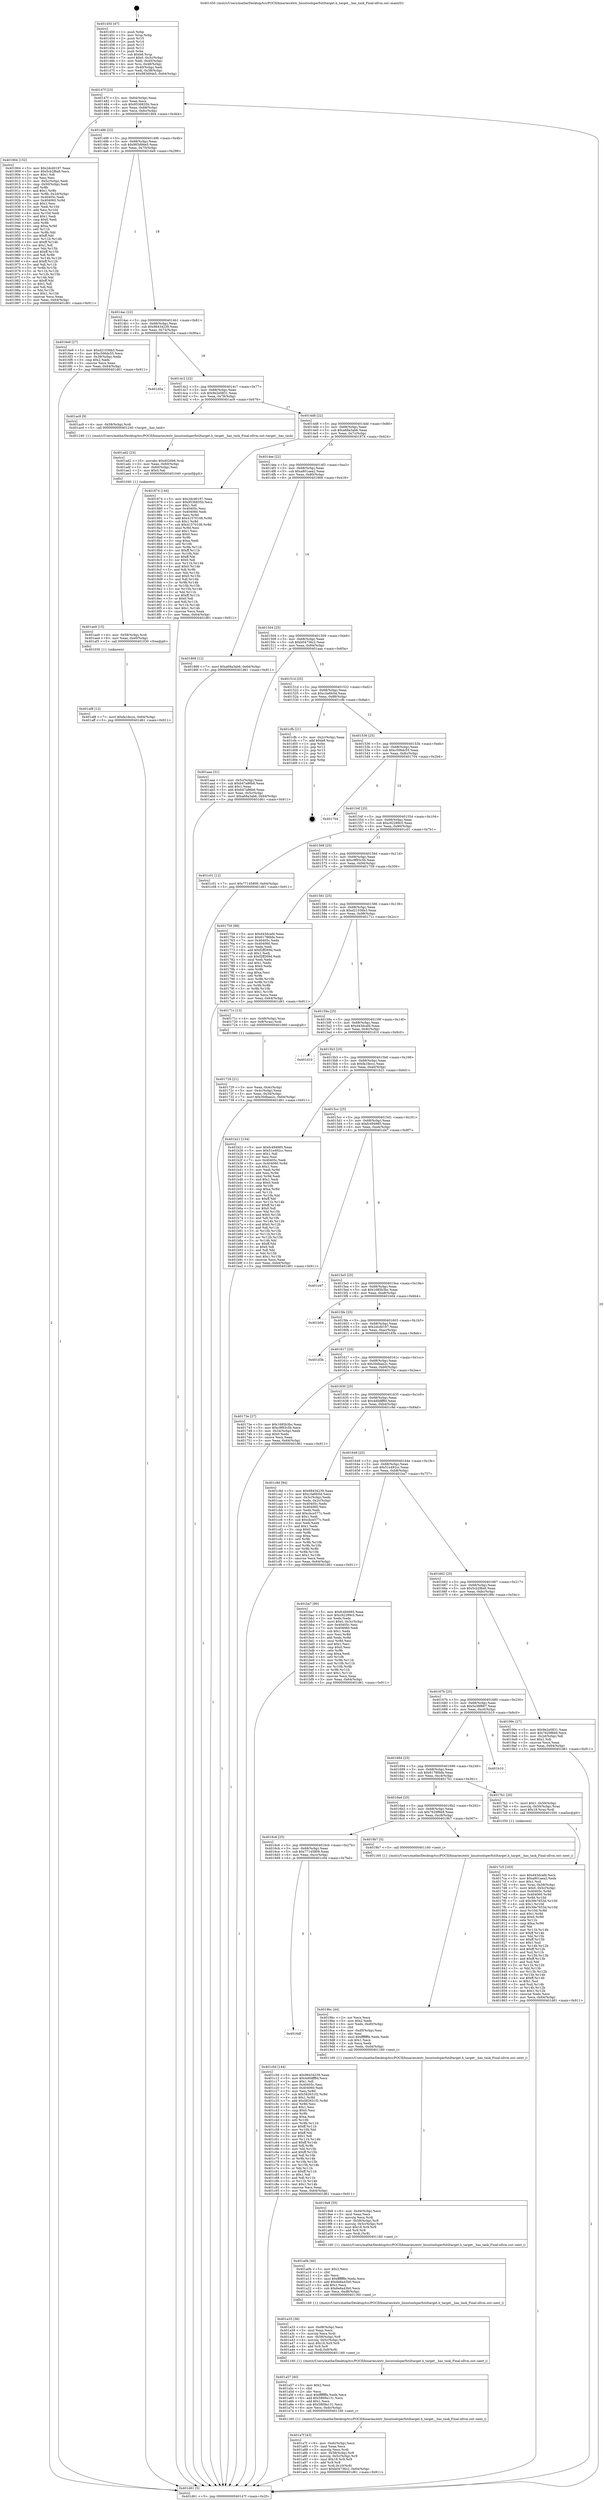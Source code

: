 digraph "0x401450" {
  label = "0x401450 (/mnt/c/Users/mathe/Desktop/tcc/POCII/binaries/extr_linuxtoolsperfutiltarget.h_target__has_task_Final-ollvm.out::main(0))"
  labelloc = "t"
  node[shape=record]

  Entry [label="",width=0.3,height=0.3,shape=circle,fillcolor=black,style=filled]
  "0x40147f" [label="{
     0x40147f [23]\l
     | [instrs]\l
     &nbsp;&nbsp;0x40147f \<+3\>: mov -0x64(%rbp),%eax\l
     &nbsp;&nbsp;0x401482 \<+2\>: mov %eax,%ecx\l
     &nbsp;&nbsp;0x401484 \<+6\>: sub $0x9536835b,%ecx\l
     &nbsp;&nbsp;0x40148a \<+3\>: mov %eax,-0x68(%rbp)\l
     &nbsp;&nbsp;0x40148d \<+3\>: mov %ecx,-0x6c(%rbp)\l
     &nbsp;&nbsp;0x401490 \<+6\>: je 0000000000401904 \<main+0x4b4\>\l
  }"]
  "0x401904" [label="{
     0x401904 [152]\l
     | [instrs]\l
     &nbsp;&nbsp;0x401904 \<+5\>: mov $0x2dcd0197,%eax\l
     &nbsp;&nbsp;0x401909 \<+5\>: mov $0x5cb2f6a9,%ecx\l
     &nbsp;&nbsp;0x40190e \<+2\>: mov $0x1,%dl\l
     &nbsp;&nbsp;0x401910 \<+2\>: xor %esi,%esi\l
     &nbsp;&nbsp;0x401912 \<+3\>: mov -0x5c(%rbp),%edi\l
     &nbsp;&nbsp;0x401915 \<+3\>: cmp -0x50(%rbp),%edi\l
     &nbsp;&nbsp;0x401918 \<+4\>: setl %r8b\l
     &nbsp;&nbsp;0x40191c \<+4\>: and $0x1,%r8b\l
     &nbsp;&nbsp;0x401920 \<+4\>: mov %r8b,-0x2d(%rbp)\l
     &nbsp;&nbsp;0x401924 \<+7\>: mov 0x40405c,%edi\l
     &nbsp;&nbsp;0x40192b \<+8\>: mov 0x404060,%r9d\l
     &nbsp;&nbsp;0x401933 \<+3\>: sub $0x1,%esi\l
     &nbsp;&nbsp;0x401936 \<+3\>: mov %edi,%r10d\l
     &nbsp;&nbsp;0x401939 \<+3\>: add %esi,%r10d\l
     &nbsp;&nbsp;0x40193c \<+4\>: imul %r10d,%edi\l
     &nbsp;&nbsp;0x401940 \<+3\>: and $0x1,%edi\l
     &nbsp;&nbsp;0x401943 \<+3\>: cmp $0x0,%edi\l
     &nbsp;&nbsp;0x401946 \<+4\>: sete %r8b\l
     &nbsp;&nbsp;0x40194a \<+4\>: cmp $0xa,%r9d\l
     &nbsp;&nbsp;0x40194e \<+4\>: setl %r11b\l
     &nbsp;&nbsp;0x401952 \<+3\>: mov %r8b,%bl\l
     &nbsp;&nbsp;0x401955 \<+3\>: xor $0xff,%bl\l
     &nbsp;&nbsp;0x401958 \<+3\>: mov %r11b,%r14b\l
     &nbsp;&nbsp;0x40195b \<+4\>: xor $0xff,%r14b\l
     &nbsp;&nbsp;0x40195f \<+3\>: xor $0x1,%dl\l
     &nbsp;&nbsp;0x401962 \<+3\>: mov %bl,%r15b\l
     &nbsp;&nbsp;0x401965 \<+4\>: and $0xff,%r15b\l
     &nbsp;&nbsp;0x401969 \<+3\>: and %dl,%r8b\l
     &nbsp;&nbsp;0x40196c \<+3\>: mov %r14b,%r12b\l
     &nbsp;&nbsp;0x40196f \<+4\>: and $0xff,%r12b\l
     &nbsp;&nbsp;0x401973 \<+3\>: and %dl,%r11b\l
     &nbsp;&nbsp;0x401976 \<+3\>: or %r8b,%r15b\l
     &nbsp;&nbsp;0x401979 \<+3\>: or %r11b,%r12b\l
     &nbsp;&nbsp;0x40197c \<+3\>: xor %r12b,%r15b\l
     &nbsp;&nbsp;0x40197f \<+3\>: or %r14b,%bl\l
     &nbsp;&nbsp;0x401982 \<+3\>: xor $0xff,%bl\l
     &nbsp;&nbsp;0x401985 \<+3\>: or $0x1,%dl\l
     &nbsp;&nbsp;0x401988 \<+2\>: and %dl,%bl\l
     &nbsp;&nbsp;0x40198a \<+3\>: or %bl,%r15b\l
     &nbsp;&nbsp;0x40198d \<+4\>: test $0x1,%r15b\l
     &nbsp;&nbsp;0x401991 \<+3\>: cmovne %ecx,%eax\l
     &nbsp;&nbsp;0x401994 \<+3\>: mov %eax,-0x64(%rbp)\l
     &nbsp;&nbsp;0x401997 \<+5\>: jmp 0000000000401d61 \<main+0x911\>\l
  }"]
  "0x401496" [label="{
     0x401496 [22]\l
     | [instrs]\l
     &nbsp;&nbsp;0x401496 \<+5\>: jmp 000000000040149b \<main+0x4b\>\l
     &nbsp;&nbsp;0x40149b \<+3\>: mov -0x68(%rbp),%eax\l
     &nbsp;&nbsp;0x40149e \<+5\>: sub $0x983d94e5,%eax\l
     &nbsp;&nbsp;0x4014a3 \<+3\>: mov %eax,-0x70(%rbp)\l
     &nbsp;&nbsp;0x4014a6 \<+6\>: je 00000000004016e9 \<main+0x299\>\l
  }"]
  Exit [label="",width=0.3,height=0.3,shape=circle,fillcolor=black,style=filled,peripheries=2]
  "0x4016e9" [label="{
     0x4016e9 [27]\l
     | [instrs]\l
     &nbsp;&nbsp;0x4016e9 \<+5\>: mov $0xd21036b3,%eax\l
     &nbsp;&nbsp;0x4016ee \<+5\>: mov $0xc506dc55,%ecx\l
     &nbsp;&nbsp;0x4016f3 \<+3\>: mov -0x38(%rbp),%edx\l
     &nbsp;&nbsp;0x4016f6 \<+3\>: cmp $0x2,%edx\l
     &nbsp;&nbsp;0x4016f9 \<+3\>: cmovne %ecx,%eax\l
     &nbsp;&nbsp;0x4016fc \<+3\>: mov %eax,-0x64(%rbp)\l
     &nbsp;&nbsp;0x4016ff \<+5\>: jmp 0000000000401d61 \<main+0x911\>\l
  }"]
  "0x4014ac" [label="{
     0x4014ac [22]\l
     | [instrs]\l
     &nbsp;&nbsp;0x4014ac \<+5\>: jmp 00000000004014b1 \<main+0x61\>\l
     &nbsp;&nbsp;0x4014b1 \<+3\>: mov -0x68(%rbp),%eax\l
     &nbsp;&nbsp;0x4014b4 \<+5\>: sub $0x98434239,%eax\l
     &nbsp;&nbsp;0x4014b9 \<+3\>: mov %eax,-0x74(%rbp)\l
     &nbsp;&nbsp;0x4014bc \<+6\>: je 0000000000401d5a \<main+0x90a\>\l
  }"]
  "0x401d61" [label="{
     0x401d61 [5]\l
     | [instrs]\l
     &nbsp;&nbsp;0x401d61 \<+5\>: jmp 000000000040147f \<main+0x2f\>\l
  }"]
  "0x401450" [label="{
     0x401450 [47]\l
     | [instrs]\l
     &nbsp;&nbsp;0x401450 \<+1\>: push %rbp\l
     &nbsp;&nbsp;0x401451 \<+3\>: mov %rsp,%rbp\l
     &nbsp;&nbsp;0x401454 \<+2\>: push %r15\l
     &nbsp;&nbsp;0x401456 \<+2\>: push %r14\l
     &nbsp;&nbsp;0x401458 \<+2\>: push %r13\l
     &nbsp;&nbsp;0x40145a \<+2\>: push %r12\l
     &nbsp;&nbsp;0x40145c \<+1\>: push %rbx\l
     &nbsp;&nbsp;0x40145d \<+7\>: sub $0xb8,%rsp\l
     &nbsp;&nbsp;0x401464 \<+7\>: movl $0x0,-0x3c(%rbp)\l
     &nbsp;&nbsp;0x40146b \<+3\>: mov %edi,-0x40(%rbp)\l
     &nbsp;&nbsp;0x40146e \<+4\>: mov %rsi,-0x48(%rbp)\l
     &nbsp;&nbsp;0x401472 \<+3\>: mov -0x40(%rbp),%edi\l
     &nbsp;&nbsp;0x401475 \<+3\>: mov %edi,-0x38(%rbp)\l
     &nbsp;&nbsp;0x401478 \<+7\>: movl $0x983d94e5,-0x64(%rbp)\l
  }"]
  "0x4016df" [label="{
     0x4016df\l
  }", style=dashed]
  "0x401d5a" [label="{
     0x401d5a\l
  }", style=dashed]
  "0x4014c2" [label="{
     0x4014c2 [22]\l
     | [instrs]\l
     &nbsp;&nbsp;0x4014c2 \<+5\>: jmp 00000000004014c7 \<main+0x77\>\l
     &nbsp;&nbsp;0x4014c7 \<+3\>: mov -0x68(%rbp),%eax\l
     &nbsp;&nbsp;0x4014ca \<+5\>: sub $0x9e2e0831,%eax\l
     &nbsp;&nbsp;0x4014cf \<+3\>: mov %eax,-0x78(%rbp)\l
     &nbsp;&nbsp;0x4014d2 \<+6\>: je 0000000000401ac9 \<main+0x679\>\l
  }"]
  "0x401c0d" [label="{
     0x401c0d [144]\l
     | [instrs]\l
     &nbsp;&nbsp;0x401c0d \<+5\>: mov $0x98434239,%eax\l
     &nbsp;&nbsp;0x401c12 \<+5\>: mov $0x4d0dff8d,%ecx\l
     &nbsp;&nbsp;0x401c17 \<+2\>: mov $0x1,%dl\l
     &nbsp;&nbsp;0x401c19 \<+7\>: mov 0x40405c,%esi\l
     &nbsp;&nbsp;0x401c20 \<+7\>: mov 0x404060,%edi\l
     &nbsp;&nbsp;0x401c27 \<+3\>: mov %esi,%r8d\l
     &nbsp;&nbsp;0x401c2a \<+7\>: sub $0x582631f2,%r8d\l
     &nbsp;&nbsp;0x401c31 \<+4\>: sub $0x1,%r8d\l
     &nbsp;&nbsp;0x401c35 \<+7\>: add $0x582631f2,%r8d\l
     &nbsp;&nbsp;0x401c3c \<+4\>: imul %r8d,%esi\l
     &nbsp;&nbsp;0x401c40 \<+3\>: and $0x1,%esi\l
     &nbsp;&nbsp;0x401c43 \<+3\>: cmp $0x0,%esi\l
     &nbsp;&nbsp;0x401c46 \<+4\>: sete %r9b\l
     &nbsp;&nbsp;0x401c4a \<+3\>: cmp $0xa,%edi\l
     &nbsp;&nbsp;0x401c4d \<+4\>: setl %r10b\l
     &nbsp;&nbsp;0x401c51 \<+3\>: mov %r9b,%r11b\l
     &nbsp;&nbsp;0x401c54 \<+4\>: xor $0xff,%r11b\l
     &nbsp;&nbsp;0x401c58 \<+3\>: mov %r10b,%bl\l
     &nbsp;&nbsp;0x401c5b \<+3\>: xor $0xff,%bl\l
     &nbsp;&nbsp;0x401c5e \<+3\>: xor $0x1,%dl\l
     &nbsp;&nbsp;0x401c61 \<+3\>: mov %r11b,%r14b\l
     &nbsp;&nbsp;0x401c64 \<+4\>: and $0xff,%r14b\l
     &nbsp;&nbsp;0x401c68 \<+3\>: and %dl,%r9b\l
     &nbsp;&nbsp;0x401c6b \<+3\>: mov %bl,%r15b\l
     &nbsp;&nbsp;0x401c6e \<+4\>: and $0xff,%r15b\l
     &nbsp;&nbsp;0x401c72 \<+3\>: and %dl,%r10b\l
     &nbsp;&nbsp;0x401c75 \<+3\>: or %r9b,%r14b\l
     &nbsp;&nbsp;0x401c78 \<+3\>: or %r10b,%r15b\l
     &nbsp;&nbsp;0x401c7b \<+3\>: xor %r15b,%r14b\l
     &nbsp;&nbsp;0x401c7e \<+3\>: or %bl,%r11b\l
     &nbsp;&nbsp;0x401c81 \<+4\>: xor $0xff,%r11b\l
     &nbsp;&nbsp;0x401c85 \<+3\>: or $0x1,%dl\l
     &nbsp;&nbsp;0x401c88 \<+3\>: and %dl,%r11b\l
     &nbsp;&nbsp;0x401c8b \<+3\>: or %r11b,%r14b\l
     &nbsp;&nbsp;0x401c8e \<+4\>: test $0x1,%r14b\l
     &nbsp;&nbsp;0x401c92 \<+3\>: cmovne %ecx,%eax\l
     &nbsp;&nbsp;0x401c95 \<+3\>: mov %eax,-0x64(%rbp)\l
     &nbsp;&nbsp;0x401c98 \<+5\>: jmp 0000000000401d61 \<main+0x911\>\l
  }"]
  "0x401ac9" [label="{
     0x401ac9 [9]\l
     | [instrs]\l
     &nbsp;&nbsp;0x401ac9 \<+4\>: mov -0x58(%rbp),%rdi\l
     &nbsp;&nbsp;0x401acd \<+5\>: call 0000000000401240 \<target__has_task\>\l
     | [calls]\l
     &nbsp;&nbsp;0x401240 \{1\} (/mnt/c/Users/mathe/Desktop/tcc/POCII/binaries/extr_linuxtoolsperfutiltarget.h_target__has_task_Final-ollvm.out::target__has_task)\l
  }"]
  "0x4014d8" [label="{
     0x4014d8 [22]\l
     | [instrs]\l
     &nbsp;&nbsp;0x4014d8 \<+5\>: jmp 00000000004014dd \<main+0x8d\>\l
     &nbsp;&nbsp;0x4014dd \<+3\>: mov -0x68(%rbp),%eax\l
     &nbsp;&nbsp;0x4014e0 \<+5\>: sub $0xa68a3ab6,%eax\l
     &nbsp;&nbsp;0x4014e5 \<+3\>: mov %eax,-0x7c(%rbp)\l
     &nbsp;&nbsp;0x4014e8 \<+6\>: je 0000000000401874 \<main+0x424\>\l
  }"]
  "0x401af8" [label="{
     0x401af8 [12]\l
     | [instrs]\l
     &nbsp;&nbsp;0x401af8 \<+7\>: movl $0xfa1feccc,-0x64(%rbp)\l
     &nbsp;&nbsp;0x401aff \<+5\>: jmp 0000000000401d61 \<main+0x911\>\l
  }"]
  "0x401874" [label="{
     0x401874 [144]\l
     | [instrs]\l
     &nbsp;&nbsp;0x401874 \<+5\>: mov $0x2dcd0197,%eax\l
     &nbsp;&nbsp;0x401879 \<+5\>: mov $0x9536835b,%ecx\l
     &nbsp;&nbsp;0x40187e \<+2\>: mov $0x1,%dl\l
     &nbsp;&nbsp;0x401880 \<+7\>: mov 0x40405c,%esi\l
     &nbsp;&nbsp;0x401887 \<+7\>: mov 0x404060,%edi\l
     &nbsp;&nbsp;0x40188e \<+3\>: mov %esi,%r8d\l
     &nbsp;&nbsp;0x401891 \<+7\>: add $0x41570108,%r8d\l
     &nbsp;&nbsp;0x401898 \<+4\>: sub $0x1,%r8d\l
     &nbsp;&nbsp;0x40189c \<+7\>: sub $0x41570108,%r8d\l
     &nbsp;&nbsp;0x4018a3 \<+4\>: imul %r8d,%esi\l
     &nbsp;&nbsp;0x4018a7 \<+3\>: and $0x1,%esi\l
     &nbsp;&nbsp;0x4018aa \<+3\>: cmp $0x0,%esi\l
     &nbsp;&nbsp;0x4018ad \<+4\>: sete %r9b\l
     &nbsp;&nbsp;0x4018b1 \<+3\>: cmp $0xa,%edi\l
     &nbsp;&nbsp;0x4018b4 \<+4\>: setl %r10b\l
     &nbsp;&nbsp;0x4018b8 \<+3\>: mov %r9b,%r11b\l
     &nbsp;&nbsp;0x4018bb \<+4\>: xor $0xff,%r11b\l
     &nbsp;&nbsp;0x4018bf \<+3\>: mov %r10b,%bl\l
     &nbsp;&nbsp;0x4018c2 \<+3\>: xor $0xff,%bl\l
     &nbsp;&nbsp;0x4018c5 \<+3\>: xor $0x0,%dl\l
     &nbsp;&nbsp;0x4018c8 \<+3\>: mov %r11b,%r14b\l
     &nbsp;&nbsp;0x4018cb \<+4\>: and $0x0,%r14b\l
     &nbsp;&nbsp;0x4018cf \<+3\>: and %dl,%r9b\l
     &nbsp;&nbsp;0x4018d2 \<+3\>: mov %bl,%r15b\l
     &nbsp;&nbsp;0x4018d5 \<+4\>: and $0x0,%r15b\l
     &nbsp;&nbsp;0x4018d9 \<+3\>: and %dl,%r10b\l
     &nbsp;&nbsp;0x4018dc \<+3\>: or %r9b,%r14b\l
     &nbsp;&nbsp;0x4018df \<+3\>: or %r10b,%r15b\l
     &nbsp;&nbsp;0x4018e2 \<+3\>: xor %r15b,%r14b\l
     &nbsp;&nbsp;0x4018e5 \<+3\>: or %bl,%r11b\l
     &nbsp;&nbsp;0x4018e8 \<+4\>: xor $0xff,%r11b\l
     &nbsp;&nbsp;0x4018ec \<+3\>: or $0x0,%dl\l
     &nbsp;&nbsp;0x4018ef \<+3\>: and %dl,%r11b\l
     &nbsp;&nbsp;0x4018f2 \<+3\>: or %r11b,%r14b\l
     &nbsp;&nbsp;0x4018f5 \<+4\>: test $0x1,%r14b\l
     &nbsp;&nbsp;0x4018f9 \<+3\>: cmovne %ecx,%eax\l
     &nbsp;&nbsp;0x4018fc \<+3\>: mov %eax,-0x64(%rbp)\l
     &nbsp;&nbsp;0x4018ff \<+5\>: jmp 0000000000401d61 \<main+0x911\>\l
  }"]
  "0x4014ee" [label="{
     0x4014ee [22]\l
     | [instrs]\l
     &nbsp;&nbsp;0x4014ee \<+5\>: jmp 00000000004014f3 \<main+0xa3\>\l
     &nbsp;&nbsp;0x4014f3 \<+3\>: mov -0x68(%rbp),%eax\l
     &nbsp;&nbsp;0x4014f6 \<+5\>: sub $0xa801aea2,%eax\l
     &nbsp;&nbsp;0x4014fb \<+3\>: mov %eax,-0x80(%rbp)\l
     &nbsp;&nbsp;0x4014fe \<+6\>: je 0000000000401868 \<main+0x418\>\l
  }"]
  "0x401ae9" [label="{
     0x401ae9 [15]\l
     | [instrs]\l
     &nbsp;&nbsp;0x401ae9 \<+4\>: mov -0x58(%rbp),%rdi\l
     &nbsp;&nbsp;0x401aed \<+6\>: mov %eax,-0xe0(%rbp)\l
     &nbsp;&nbsp;0x401af3 \<+5\>: call 0000000000401030 \<free@plt\>\l
     | [calls]\l
     &nbsp;&nbsp;0x401030 \{1\} (unknown)\l
  }"]
  "0x401868" [label="{
     0x401868 [12]\l
     | [instrs]\l
     &nbsp;&nbsp;0x401868 \<+7\>: movl $0xa68a3ab6,-0x64(%rbp)\l
     &nbsp;&nbsp;0x40186f \<+5\>: jmp 0000000000401d61 \<main+0x911\>\l
  }"]
  "0x401504" [label="{
     0x401504 [25]\l
     | [instrs]\l
     &nbsp;&nbsp;0x401504 \<+5\>: jmp 0000000000401509 \<main+0xb9\>\l
     &nbsp;&nbsp;0x401509 \<+3\>: mov -0x68(%rbp),%eax\l
     &nbsp;&nbsp;0x40150c \<+5\>: sub $0xb04736c2,%eax\l
     &nbsp;&nbsp;0x401511 \<+6\>: mov %eax,-0x84(%rbp)\l
     &nbsp;&nbsp;0x401517 \<+6\>: je 0000000000401aaa \<main+0x65a\>\l
  }"]
  "0x401ad2" [label="{
     0x401ad2 [23]\l
     | [instrs]\l
     &nbsp;&nbsp;0x401ad2 \<+10\>: movabs $0x4020b6,%rdi\l
     &nbsp;&nbsp;0x401adc \<+3\>: mov %eax,-0x60(%rbp)\l
     &nbsp;&nbsp;0x401adf \<+3\>: mov -0x60(%rbp),%esi\l
     &nbsp;&nbsp;0x401ae2 \<+2\>: mov $0x0,%al\l
     &nbsp;&nbsp;0x401ae4 \<+5\>: call 0000000000401040 \<printf@plt\>\l
     | [calls]\l
     &nbsp;&nbsp;0x401040 \{1\} (unknown)\l
  }"]
  "0x401aaa" [label="{
     0x401aaa [31]\l
     | [instrs]\l
     &nbsp;&nbsp;0x401aaa \<+3\>: mov -0x5c(%rbp),%eax\l
     &nbsp;&nbsp;0x401aad \<+5\>: sub $0xb47a86b6,%eax\l
     &nbsp;&nbsp;0x401ab2 \<+3\>: add $0x1,%eax\l
     &nbsp;&nbsp;0x401ab5 \<+5\>: add $0xb47a86b6,%eax\l
     &nbsp;&nbsp;0x401aba \<+3\>: mov %eax,-0x5c(%rbp)\l
     &nbsp;&nbsp;0x401abd \<+7\>: movl $0xa68a3ab6,-0x64(%rbp)\l
     &nbsp;&nbsp;0x401ac4 \<+5\>: jmp 0000000000401d61 \<main+0x911\>\l
  }"]
  "0x40151d" [label="{
     0x40151d [25]\l
     | [instrs]\l
     &nbsp;&nbsp;0x40151d \<+5\>: jmp 0000000000401522 \<main+0xd2\>\l
     &nbsp;&nbsp;0x401522 \<+3\>: mov -0x68(%rbp),%eax\l
     &nbsp;&nbsp;0x401525 \<+5\>: sub $0xc3a6fc0d,%eax\l
     &nbsp;&nbsp;0x40152a \<+6\>: mov %eax,-0x88(%rbp)\l
     &nbsp;&nbsp;0x401530 \<+6\>: je 0000000000401cfb \<main+0x8ab\>\l
  }"]
  "0x401a7f" [label="{
     0x401a7f [43]\l
     | [instrs]\l
     &nbsp;&nbsp;0x401a7f \<+6\>: mov -0xdc(%rbp),%ecx\l
     &nbsp;&nbsp;0x401a85 \<+3\>: imul %eax,%ecx\l
     &nbsp;&nbsp;0x401a88 \<+3\>: movslq %ecx,%rdi\l
     &nbsp;&nbsp;0x401a8b \<+4\>: mov -0x58(%rbp),%r8\l
     &nbsp;&nbsp;0x401a8f \<+4\>: movslq -0x5c(%rbp),%r9\l
     &nbsp;&nbsp;0x401a93 \<+4\>: imul $0x18,%r9,%r9\l
     &nbsp;&nbsp;0x401a97 \<+3\>: add %r9,%r8\l
     &nbsp;&nbsp;0x401a9a \<+4\>: mov %rdi,0x10(%r8)\l
     &nbsp;&nbsp;0x401a9e \<+7\>: movl $0xb04736c2,-0x64(%rbp)\l
     &nbsp;&nbsp;0x401aa5 \<+5\>: jmp 0000000000401d61 \<main+0x911\>\l
  }"]
  "0x401cfb" [label="{
     0x401cfb [21]\l
     | [instrs]\l
     &nbsp;&nbsp;0x401cfb \<+3\>: mov -0x2c(%rbp),%eax\l
     &nbsp;&nbsp;0x401cfe \<+7\>: add $0xb8,%rsp\l
     &nbsp;&nbsp;0x401d05 \<+1\>: pop %rbx\l
     &nbsp;&nbsp;0x401d06 \<+2\>: pop %r12\l
     &nbsp;&nbsp;0x401d08 \<+2\>: pop %r13\l
     &nbsp;&nbsp;0x401d0a \<+2\>: pop %r14\l
     &nbsp;&nbsp;0x401d0c \<+2\>: pop %r15\l
     &nbsp;&nbsp;0x401d0e \<+1\>: pop %rbp\l
     &nbsp;&nbsp;0x401d0f \<+1\>: ret\l
  }"]
  "0x401536" [label="{
     0x401536 [25]\l
     | [instrs]\l
     &nbsp;&nbsp;0x401536 \<+5\>: jmp 000000000040153b \<main+0xeb\>\l
     &nbsp;&nbsp;0x40153b \<+3\>: mov -0x68(%rbp),%eax\l
     &nbsp;&nbsp;0x40153e \<+5\>: sub $0xc506dc55,%eax\l
     &nbsp;&nbsp;0x401543 \<+6\>: mov %eax,-0x8c(%rbp)\l
     &nbsp;&nbsp;0x401549 \<+6\>: je 0000000000401704 \<main+0x2b4\>\l
  }"]
  "0x401a57" [label="{
     0x401a57 [40]\l
     | [instrs]\l
     &nbsp;&nbsp;0x401a57 \<+5\>: mov $0x2,%ecx\l
     &nbsp;&nbsp;0x401a5c \<+1\>: cltd\l
     &nbsp;&nbsp;0x401a5d \<+2\>: idiv %ecx\l
     &nbsp;&nbsp;0x401a5f \<+6\>: imul $0xfffffffe,%edx,%ecx\l
     &nbsp;&nbsp;0x401a65 \<+6\>: add $0x5809a131,%ecx\l
     &nbsp;&nbsp;0x401a6b \<+3\>: add $0x1,%ecx\l
     &nbsp;&nbsp;0x401a6e \<+6\>: sub $0x5809a131,%ecx\l
     &nbsp;&nbsp;0x401a74 \<+6\>: mov %ecx,-0xdc(%rbp)\l
     &nbsp;&nbsp;0x401a7a \<+5\>: call 0000000000401160 \<next_i\>\l
     | [calls]\l
     &nbsp;&nbsp;0x401160 \{1\} (/mnt/c/Users/mathe/Desktop/tcc/POCII/binaries/extr_linuxtoolsperfutiltarget.h_target__has_task_Final-ollvm.out::next_i)\l
  }"]
  "0x401704" [label="{
     0x401704\l
  }", style=dashed]
  "0x40154f" [label="{
     0x40154f [25]\l
     | [instrs]\l
     &nbsp;&nbsp;0x40154f \<+5\>: jmp 0000000000401554 \<main+0x104\>\l
     &nbsp;&nbsp;0x401554 \<+3\>: mov -0x68(%rbp),%eax\l
     &nbsp;&nbsp;0x401557 \<+5\>: sub $0xc92289c5,%eax\l
     &nbsp;&nbsp;0x40155c \<+6\>: mov %eax,-0x90(%rbp)\l
     &nbsp;&nbsp;0x401562 \<+6\>: je 0000000000401c01 \<main+0x7b1\>\l
  }"]
  "0x401a33" [label="{
     0x401a33 [36]\l
     | [instrs]\l
     &nbsp;&nbsp;0x401a33 \<+6\>: mov -0xd8(%rbp),%ecx\l
     &nbsp;&nbsp;0x401a39 \<+3\>: imul %eax,%ecx\l
     &nbsp;&nbsp;0x401a3c \<+3\>: movslq %ecx,%rdi\l
     &nbsp;&nbsp;0x401a3f \<+4\>: mov -0x58(%rbp),%r8\l
     &nbsp;&nbsp;0x401a43 \<+4\>: movslq -0x5c(%rbp),%r9\l
     &nbsp;&nbsp;0x401a47 \<+4\>: imul $0x18,%r9,%r9\l
     &nbsp;&nbsp;0x401a4b \<+3\>: add %r9,%r8\l
     &nbsp;&nbsp;0x401a4e \<+4\>: mov %rdi,0x8(%r8)\l
     &nbsp;&nbsp;0x401a52 \<+5\>: call 0000000000401160 \<next_i\>\l
     | [calls]\l
     &nbsp;&nbsp;0x401160 \{1\} (/mnt/c/Users/mathe/Desktop/tcc/POCII/binaries/extr_linuxtoolsperfutiltarget.h_target__has_task_Final-ollvm.out::next_i)\l
  }"]
  "0x401c01" [label="{
     0x401c01 [12]\l
     | [instrs]\l
     &nbsp;&nbsp;0x401c01 \<+7\>: movl $0x77145809,-0x64(%rbp)\l
     &nbsp;&nbsp;0x401c08 \<+5\>: jmp 0000000000401d61 \<main+0x911\>\l
  }"]
  "0x401568" [label="{
     0x401568 [25]\l
     | [instrs]\l
     &nbsp;&nbsp;0x401568 \<+5\>: jmp 000000000040156d \<main+0x11d\>\l
     &nbsp;&nbsp;0x40156d \<+3\>: mov -0x68(%rbp),%eax\l
     &nbsp;&nbsp;0x401570 \<+5\>: sub $0xc9f93c5b,%eax\l
     &nbsp;&nbsp;0x401575 \<+6\>: mov %eax,-0x94(%rbp)\l
     &nbsp;&nbsp;0x40157b \<+6\>: je 0000000000401759 \<main+0x309\>\l
  }"]
  "0x401a0b" [label="{
     0x401a0b [40]\l
     | [instrs]\l
     &nbsp;&nbsp;0x401a0b \<+5\>: mov $0x2,%ecx\l
     &nbsp;&nbsp;0x401a10 \<+1\>: cltd\l
     &nbsp;&nbsp;0x401a11 \<+2\>: idiv %ecx\l
     &nbsp;&nbsp;0x401a13 \<+6\>: imul $0xfffffffe,%edx,%ecx\l
     &nbsp;&nbsp;0x401a19 \<+6\>: add $0x6e6a43b0,%ecx\l
     &nbsp;&nbsp;0x401a1f \<+3\>: add $0x1,%ecx\l
     &nbsp;&nbsp;0x401a22 \<+6\>: sub $0x6e6a43b0,%ecx\l
     &nbsp;&nbsp;0x401a28 \<+6\>: mov %ecx,-0xd8(%rbp)\l
     &nbsp;&nbsp;0x401a2e \<+5\>: call 0000000000401160 \<next_i\>\l
     | [calls]\l
     &nbsp;&nbsp;0x401160 \{1\} (/mnt/c/Users/mathe/Desktop/tcc/POCII/binaries/extr_linuxtoolsperfutiltarget.h_target__has_task_Final-ollvm.out::next_i)\l
  }"]
  "0x401759" [label="{
     0x401759 [88]\l
     | [instrs]\l
     &nbsp;&nbsp;0x401759 \<+5\>: mov $0xd43dcafd,%eax\l
     &nbsp;&nbsp;0x40175e \<+5\>: mov $0x61786bfa,%ecx\l
     &nbsp;&nbsp;0x401763 \<+7\>: mov 0x40405c,%edx\l
     &nbsp;&nbsp;0x40176a \<+7\>: mov 0x404060,%esi\l
     &nbsp;&nbsp;0x401771 \<+2\>: mov %edx,%edi\l
     &nbsp;&nbsp;0x401773 \<+6\>: add $0xf2ff269d,%edi\l
     &nbsp;&nbsp;0x401779 \<+3\>: sub $0x1,%edi\l
     &nbsp;&nbsp;0x40177c \<+6\>: sub $0xf2ff269d,%edi\l
     &nbsp;&nbsp;0x401782 \<+3\>: imul %edi,%edx\l
     &nbsp;&nbsp;0x401785 \<+3\>: and $0x1,%edx\l
     &nbsp;&nbsp;0x401788 \<+3\>: cmp $0x0,%edx\l
     &nbsp;&nbsp;0x40178b \<+4\>: sete %r8b\l
     &nbsp;&nbsp;0x40178f \<+3\>: cmp $0xa,%esi\l
     &nbsp;&nbsp;0x401792 \<+4\>: setl %r9b\l
     &nbsp;&nbsp;0x401796 \<+3\>: mov %r8b,%r10b\l
     &nbsp;&nbsp;0x401799 \<+3\>: and %r9b,%r10b\l
     &nbsp;&nbsp;0x40179c \<+3\>: xor %r9b,%r8b\l
     &nbsp;&nbsp;0x40179f \<+3\>: or %r8b,%r10b\l
     &nbsp;&nbsp;0x4017a2 \<+4\>: test $0x1,%r10b\l
     &nbsp;&nbsp;0x4017a6 \<+3\>: cmovne %ecx,%eax\l
     &nbsp;&nbsp;0x4017a9 \<+3\>: mov %eax,-0x64(%rbp)\l
     &nbsp;&nbsp;0x4017ac \<+5\>: jmp 0000000000401d61 \<main+0x911\>\l
  }"]
  "0x401581" [label="{
     0x401581 [25]\l
     | [instrs]\l
     &nbsp;&nbsp;0x401581 \<+5\>: jmp 0000000000401586 \<main+0x136\>\l
     &nbsp;&nbsp;0x401586 \<+3\>: mov -0x68(%rbp),%eax\l
     &nbsp;&nbsp;0x401589 \<+5\>: sub $0xd21036b3,%eax\l
     &nbsp;&nbsp;0x40158e \<+6\>: mov %eax,-0x98(%rbp)\l
     &nbsp;&nbsp;0x401594 \<+6\>: je 000000000040171c \<main+0x2cc\>\l
  }"]
  "0x4019e8" [label="{
     0x4019e8 [35]\l
     | [instrs]\l
     &nbsp;&nbsp;0x4019e8 \<+6\>: mov -0xd4(%rbp),%ecx\l
     &nbsp;&nbsp;0x4019ee \<+3\>: imul %eax,%ecx\l
     &nbsp;&nbsp;0x4019f1 \<+3\>: movslq %ecx,%rdi\l
     &nbsp;&nbsp;0x4019f4 \<+4\>: mov -0x58(%rbp),%r8\l
     &nbsp;&nbsp;0x4019f8 \<+4\>: movslq -0x5c(%rbp),%r9\l
     &nbsp;&nbsp;0x4019fc \<+4\>: imul $0x18,%r9,%r9\l
     &nbsp;&nbsp;0x401a00 \<+3\>: add %r9,%r8\l
     &nbsp;&nbsp;0x401a03 \<+3\>: mov %rdi,(%r8)\l
     &nbsp;&nbsp;0x401a06 \<+5\>: call 0000000000401160 \<next_i\>\l
     | [calls]\l
     &nbsp;&nbsp;0x401160 \{1\} (/mnt/c/Users/mathe/Desktop/tcc/POCII/binaries/extr_linuxtoolsperfutiltarget.h_target__has_task_Final-ollvm.out::next_i)\l
  }"]
  "0x40171c" [label="{
     0x40171c [13]\l
     | [instrs]\l
     &nbsp;&nbsp;0x40171c \<+4\>: mov -0x48(%rbp),%rax\l
     &nbsp;&nbsp;0x401720 \<+4\>: mov 0x8(%rax),%rdi\l
     &nbsp;&nbsp;0x401724 \<+5\>: call 0000000000401060 \<atoi@plt\>\l
     | [calls]\l
     &nbsp;&nbsp;0x401060 \{1\} (unknown)\l
  }"]
  "0x40159a" [label="{
     0x40159a [25]\l
     | [instrs]\l
     &nbsp;&nbsp;0x40159a \<+5\>: jmp 000000000040159f \<main+0x14f\>\l
     &nbsp;&nbsp;0x40159f \<+3\>: mov -0x68(%rbp),%eax\l
     &nbsp;&nbsp;0x4015a2 \<+5\>: sub $0xd43dcafd,%eax\l
     &nbsp;&nbsp;0x4015a7 \<+6\>: mov %eax,-0x9c(%rbp)\l
     &nbsp;&nbsp;0x4015ad \<+6\>: je 0000000000401d10 \<main+0x8c0\>\l
  }"]
  "0x401729" [label="{
     0x401729 [21]\l
     | [instrs]\l
     &nbsp;&nbsp;0x401729 \<+3\>: mov %eax,-0x4c(%rbp)\l
     &nbsp;&nbsp;0x40172c \<+3\>: mov -0x4c(%rbp),%eax\l
     &nbsp;&nbsp;0x40172f \<+3\>: mov %eax,-0x34(%rbp)\l
     &nbsp;&nbsp;0x401732 \<+7\>: movl $0x30dbae2c,-0x64(%rbp)\l
     &nbsp;&nbsp;0x401739 \<+5\>: jmp 0000000000401d61 \<main+0x911\>\l
  }"]
  "0x4019bc" [label="{
     0x4019bc [44]\l
     | [instrs]\l
     &nbsp;&nbsp;0x4019bc \<+2\>: xor %ecx,%ecx\l
     &nbsp;&nbsp;0x4019be \<+5\>: mov $0x2,%edx\l
     &nbsp;&nbsp;0x4019c3 \<+6\>: mov %edx,-0xd0(%rbp)\l
     &nbsp;&nbsp;0x4019c9 \<+1\>: cltd\l
     &nbsp;&nbsp;0x4019ca \<+6\>: mov -0xd0(%rbp),%esi\l
     &nbsp;&nbsp;0x4019d0 \<+2\>: idiv %esi\l
     &nbsp;&nbsp;0x4019d2 \<+6\>: imul $0xfffffffe,%edx,%edx\l
     &nbsp;&nbsp;0x4019d8 \<+3\>: sub $0x1,%ecx\l
     &nbsp;&nbsp;0x4019db \<+2\>: sub %ecx,%edx\l
     &nbsp;&nbsp;0x4019dd \<+6\>: mov %edx,-0xd4(%rbp)\l
     &nbsp;&nbsp;0x4019e3 \<+5\>: call 0000000000401160 \<next_i\>\l
     | [calls]\l
     &nbsp;&nbsp;0x401160 \{1\} (/mnt/c/Users/mathe/Desktop/tcc/POCII/binaries/extr_linuxtoolsperfutiltarget.h_target__has_task_Final-ollvm.out::next_i)\l
  }"]
  "0x401d10" [label="{
     0x401d10\l
  }", style=dashed]
  "0x4015b3" [label="{
     0x4015b3 [25]\l
     | [instrs]\l
     &nbsp;&nbsp;0x4015b3 \<+5\>: jmp 00000000004015b8 \<main+0x168\>\l
     &nbsp;&nbsp;0x4015b8 \<+3\>: mov -0x68(%rbp),%eax\l
     &nbsp;&nbsp;0x4015bb \<+5\>: sub $0xfa1feccc,%eax\l
     &nbsp;&nbsp;0x4015c0 \<+6\>: mov %eax,-0xa0(%rbp)\l
     &nbsp;&nbsp;0x4015c6 \<+6\>: je 0000000000401b21 \<main+0x6d1\>\l
  }"]
  "0x4016c6" [label="{
     0x4016c6 [25]\l
     | [instrs]\l
     &nbsp;&nbsp;0x4016c6 \<+5\>: jmp 00000000004016cb \<main+0x27b\>\l
     &nbsp;&nbsp;0x4016cb \<+3\>: mov -0x68(%rbp),%eax\l
     &nbsp;&nbsp;0x4016ce \<+5\>: sub $0x77145809,%eax\l
     &nbsp;&nbsp;0x4016d3 \<+6\>: mov %eax,-0xcc(%rbp)\l
     &nbsp;&nbsp;0x4016d9 \<+6\>: je 0000000000401c0d \<main+0x7bd\>\l
  }"]
  "0x401b21" [label="{
     0x401b21 [134]\l
     | [instrs]\l
     &nbsp;&nbsp;0x401b21 \<+5\>: mov $0xfc494985,%eax\l
     &nbsp;&nbsp;0x401b26 \<+5\>: mov $0x51e492cc,%ecx\l
     &nbsp;&nbsp;0x401b2b \<+2\>: mov $0x1,%dl\l
     &nbsp;&nbsp;0x401b2d \<+2\>: xor %esi,%esi\l
     &nbsp;&nbsp;0x401b2f \<+7\>: mov 0x40405c,%edi\l
     &nbsp;&nbsp;0x401b36 \<+8\>: mov 0x404060,%r8d\l
     &nbsp;&nbsp;0x401b3e \<+3\>: sub $0x1,%esi\l
     &nbsp;&nbsp;0x401b41 \<+3\>: mov %edi,%r9d\l
     &nbsp;&nbsp;0x401b44 \<+3\>: add %esi,%r9d\l
     &nbsp;&nbsp;0x401b47 \<+4\>: imul %r9d,%edi\l
     &nbsp;&nbsp;0x401b4b \<+3\>: and $0x1,%edi\l
     &nbsp;&nbsp;0x401b4e \<+3\>: cmp $0x0,%edi\l
     &nbsp;&nbsp;0x401b51 \<+4\>: sete %r10b\l
     &nbsp;&nbsp;0x401b55 \<+4\>: cmp $0xa,%r8d\l
     &nbsp;&nbsp;0x401b59 \<+4\>: setl %r11b\l
     &nbsp;&nbsp;0x401b5d \<+3\>: mov %r10b,%bl\l
     &nbsp;&nbsp;0x401b60 \<+3\>: xor $0xff,%bl\l
     &nbsp;&nbsp;0x401b63 \<+3\>: mov %r11b,%r14b\l
     &nbsp;&nbsp;0x401b66 \<+4\>: xor $0xff,%r14b\l
     &nbsp;&nbsp;0x401b6a \<+3\>: xor $0x0,%dl\l
     &nbsp;&nbsp;0x401b6d \<+3\>: mov %bl,%r15b\l
     &nbsp;&nbsp;0x401b70 \<+4\>: and $0x0,%r15b\l
     &nbsp;&nbsp;0x401b74 \<+3\>: and %dl,%r10b\l
     &nbsp;&nbsp;0x401b77 \<+3\>: mov %r14b,%r12b\l
     &nbsp;&nbsp;0x401b7a \<+4\>: and $0x0,%r12b\l
     &nbsp;&nbsp;0x401b7e \<+3\>: and %dl,%r11b\l
     &nbsp;&nbsp;0x401b81 \<+3\>: or %r10b,%r15b\l
     &nbsp;&nbsp;0x401b84 \<+3\>: or %r11b,%r12b\l
     &nbsp;&nbsp;0x401b87 \<+3\>: xor %r12b,%r15b\l
     &nbsp;&nbsp;0x401b8a \<+3\>: or %r14b,%bl\l
     &nbsp;&nbsp;0x401b8d \<+3\>: xor $0xff,%bl\l
     &nbsp;&nbsp;0x401b90 \<+3\>: or $0x0,%dl\l
     &nbsp;&nbsp;0x401b93 \<+2\>: and %dl,%bl\l
     &nbsp;&nbsp;0x401b95 \<+3\>: or %bl,%r15b\l
     &nbsp;&nbsp;0x401b98 \<+4\>: test $0x1,%r15b\l
     &nbsp;&nbsp;0x401b9c \<+3\>: cmovne %ecx,%eax\l
     &nbsp;&nbsp;0x401b9f \<+3\>: mov %eax,-0x64(%rbp)\l
     &nbsp;&nbsp;0x401ba2 \<+5\>: jmp 0000000000401d61 \<main+0x911\>\l
  }"]
  "0x4015cc" [label="{
     0x4015cc [25]\l
     | [instrs]\l
     &nbsp;&nbsp;0x4015cc \<+5\>: jmp 00000000004015d1 \<main+0x181\>\l
     &nbsp;&nbsp;0x4015d1 \<+3\>: mov -0x68(%rbp),%eax\l
     &nbsp;&nbsp;0x4015d4 \<+5\>: sub $0xfc494985,%eax\l
     &nbsp;&nbsp;0x4015d9 \<+6\>: mov %eax,-0xa4(%rbp)\l
     &nbsp;&nbsp;0x4015df \<+6\>: je 0000000000401d47 \<main+0x8f7\>\l
  }"]
  "0x4019b7" [label="{
     0x4019b7 [5]\l
     | [instrs]\l
     &nbsp;&nbsp;0x4019b7 \<+5\>: call 0000000000401160 \<next_i\>\l
     | [calls]\l
     &nbsp;&nbsp;0x401160 \{1\} (/mnt/c/Users/mathe/Desktop/tcc/POCII/binaries/extr_linuxtoolsperfutiltarget.h_target__has_task_Final-ollvm.out::next_i)\l
  }"]
  "0x401d47" [label="{
     0x401d47\l
  }", style=dashed]
  "0x4015e5" [label="{
     0x4015e5 [25]\l
     | [instrs]\l
     &nbsp;&nbsp;0x4015e5 \<+5\>: jmp 00000000004015ea \<main+0x19a\>\l
     &nbsp;&nbsp;0x4015ea \<+3\>: mov -0x68(%rbp),%eax\l
     &nbsp;&nbsp;0x4015ed \<+5\>: sub $0x1685b3bc,%eax\l
     &nbsp;&nbsp;0x4015f2 \<+6\>: mov %eax,-0xa8(%rbp)\l
     &nbsp;&nbsp;0x4015f8 \<+6\>: je 0000000000401b04 \<main+0x6b4\>\l
  }"]
  "0x4017c5" [label="{
     0x4017c5 [163]\l
     | [instrs]\l
     &nbsp;&nbsp;0x4017c5 \<+5\>: mov $0xd43dcafd,%ecx\l
     &nbsp;&nbsp;0x4017ca \<+5\>: mov $0xa801aea2,%edx\l
     &nbsp;&nbsp;0x4017cf \<+3\>: mov $0x1,%sil\l
     &nbsp;&nbsp;0x4017d2 \<+4\>: mov %rax,-0x58(%rbp)\l
     &nbsp;&nbsp;0x4017d6 \<+7\>: movl $0x0,-0x5c(%rbp)\l
     &nbsp;&nbsp;0x4017dd \<+8\>: mov 0x40405c,%r8d\l
     &nbsp;&nbsp;0x4017e5 \<+8\>: mov 0x404060,%r9d\l
     &nbsp;&nbsp;0x4017ed \<+3\>: mov %r8d,%r10d\l
     &nbsp;&nbsp;0x4017f0 \<+7\>: sub $0x39e7653d,%r10d\l
     &nbsp;&nbsp;0x4017f7 \<+4\>: sub $0x1,%r10d\l
     &nbsp;&nbsp;0x4017fb \<+7\>: add $0x39e7653d,%r10d\l
     &nbsp;&nbsp;0x401802 \<+4\>: imul %r10d,%r8d\l
     &nbsp;&nbsp;0x401806 \<+4\>: and $0x1,%r8d\l
     &nbsp;&nbsp;0x40180a \<+4\>: cmp $0x0,%r8d\l
     &nbsp;&nbsp;0x40180e \<+4\>: sete %r11b\l
     &nbsp;&nbsp;0x401812 \<+4\>: cmp $0xa,%r9d\l
     &nbsp;&nbsp;0x401816 \<+3\>: setl %bl\l
     &nbsp;&nbsp;0x401819 \<+3\>: mov %r11b,%r14b\l
     &nbsp;&nbsp;0x40181c \<+4\>: xor $0xff,%r14b\l
     &nbsp;&nbsp;0x401820 \<+3\>: mov %bl,%r15b\l
     &nbsp;&nbsp;0x401823 \<+4\>: xor $0xff,%r15b\l
     &nbsp;&nbsp;0x401827 \<+4\>: xor $0x1,%sil\l
     &nbsp;&nbsp;0x40182b \<+3\>: mov %r14b,%r12b\l
     &nbsp;&nbsp;0x40182e \<+4\>: and $0xff,%r12b\l
     &nbsp;&nbsp;0x401832 \<+3\>: and %sil,%r11b\l
     &nbsp;&nbsp;0x401835 \<+3\>: mov %r15b,%r13b\l
     &nbsp;&nbsp;0x401838 \<+4\>: and $0xff,%r13b\l
     &nbsp;&nbsp;0x40183c \<+3\>: and %sil,%bl\l
     &nbsp;&nbsp;0x40183f \<+3\>: or %r11b,%r12b\l
     &nbsp;&nbsp;0x401842 \<+3\>: or %bl,%r13b\l
     &nbsp;&nbsp;0x401845 \<+3\>: xor %r13b,%r12b\l
     &nbsp;&nbsp;0x401848 \<+3\>: or %r15b,%r14b\l
     &nbsp;&nbsp;0x40184b \<+4\>: xor $0xff,%r14b\l
     &nbsp;&nbsp;0x40184f \<+4\>: or $0x1,%sil\l
     &nbsp;&nbsp;0x401853 \<+3\>: and %sil,%r14b\l
     &nbsp;&nbsp;0x401856 \<+3\>: or %r14b,%r12b\l
     &nbsp;&nbsp;0x401859 \<+4\>: test $0x1,%r12b\l
     &nbsp;&nbsp;0x40185d \<+3\>: cmovne %edx,%ecx\l
     &nbsp;&nbsp;0x401860 \<+3\>: mov %ecx,-0x64(%rbp)\l
     &nbsp;&nbsp;0x401863 \<+5\>: jmp 0000000000401d61 \<main+0x911\>\l
  }"]
  "0x401b04" [label="{
     0x401b04\l
  }", style=dashed]
  "0x4015fe" [label="{
     0x4015fe [25]\l
     | [instrs]\l
     &nbsp;&nbsp;0x4015fe \<+5\>: jmp 0000000000401603 \<main+0x1b3\>\l
     &nbsp;&nbsp;0x401603 \<+3\>: mov -0x68(%rbp),%eax\l
     &nbsp;&nbsp;0x401606 \<+5\>: sub $0x2dcd0197,%eax\l
     &nbsp;&nbsp;0x40160b \<+6\>: mov %eax,-0xac(%rbp)\l
     &nbsp;&nbsp;0x401611 \<+6\>: je 0000000000401d3b \<main+0x8eb\>\l
  }"]
  "0x4016ad" [label="{
     0x4016ad [25]\l
     | [instrs]\l
     &nbsp;&nbsp;0x4016ad \<+5\>: jmp 00000000004016b2 \<main+0x262\>\l
     &nbsp;&nbsp;0x4016b2 \<+3\>: mov -0x68(%rbp),%eax\l
     &nbsp;&nbsp;0x4016b5 \<+5\>: sub $0x7629f6b9,%eax\l
     &nbsp;&nbsp;0x4016ba \<+6\>: mov %eax,-0xc8(%rbp)\l
     &nbsp;&nbsp;0x4016c0 \<+6\>: je 00000000004019b7 \<main+0x567\>\l
  }"]
  "0x401d3b" [label="{
     0x401d3b\l
  }", style=dashed]
  "0x401617" [label="{
     0x401617 [25]\l
     | [instrs]\l
     &nbsp;&nbsp;0x401617 \<+5\>: jmp 000000000040161c \<main+0x1cc\>\l
     &nbsp;&nbsp;0x40161c \<+3\>: mov -0x68(%rbp),%eax\l
     &nbsp;&nbsp;0x40161f \<+5\>: sub $0x30dbae2c,%eax\l
     &nbsp;&nbsp;0x401624 \<+6\>: mov %eax,-0xb0(%rbp)\l
     &nbsp;&nbsp;0x40162a \<+6\>: je 000000000040173e \<main+0x2ee\>\l
  }"]
  "0x4017b1" [label="{
     0x4017b1 [20]\l
     | [instrs]\l
     &nbsp;&nbsp;0x4017b1 \<+7\>: movl $0x1,-0x50(%rbp)\l
     &nbsp;&nbsp;0x4017b8 \<+4\>: movslq -0x50(%rbp),%rax\l
     &nbsp;&nbsp;0x4017bc \<+4\>: imul $0x18,%rax,%rdi\l
     &nbsp;&nbsp;0x4017c0 \<+5\>: call 0000000000401050 \<malloc@plt\>\l
     | [calls]\l
     &nbsp;&nbsp;0x401050 \{1\} (unknown)\l
  }"]
  "0x40173e" [label="{
     0x40173e [27]\l
     | [instrs]\l
     &nbsp;&nbsp;0x40173e \<+5\>: mov $0x1685b3bc,%eax\l
     &nbsp;&nbsp;0x401743 \<+5\>: mov $0xc9f93c5b,%ecx\l
     &nbsp;&nbsp;0x401748 \<+3\>: mov -0x34(%rbp),%edx\l
     &nbsp;&nbsp;0x40174b \<+3\>: cmp $0x0,%edx\l
     &nbsp;&nbsp;0x40174e \<+3\>: cmove %ecx,%eax\l
     &nbsp;&nbsp;0x401751 \<+3\>: mov %eax,-0x64(%rbp)\l
     &nbsp;&nbsp;0x401754 \<+5\>: jmp 0000000000401d61 \<main+0x911\>\l
  }"]
  "0x401630" [label="{
     0x401630 [25]\l
     | [instrs]\l
     &nbsp;&nbsp;0x401630 \<+5\>: jmp 0000000000401635 \<main+0x1e5\>\l
     &nbsp;&nbsp;0x401635 \<+3\>: mov -0x68(%rbp),%eax\l
     &nbsp;&nbsp;0x401638 \<+5\>: sub $0x4d0dff8d,%eax\l
     &nbsp;&nbsp;0x40163d \<+6\>: mov %eax,-0xb4(%rbp)\l
     &nbsp;&nbsp;0x401643 \<+6\>: je 0000000000401c9d \<main+0x84d\>\l
  }"]
  "0x401694" [label="{
     0x401694 [25]\l
     | [instrs]\l
     &nbsp;&nbsp;0x401694 \<+5\>: jmp 0000000000401699 \<main+0x249\>\l
     &nbsp;&nbsp;0x401699 \<+3\>: mov -0x68(%rbp),%eax\l
     &nbsp;&nbsp;0x40169c \<+5\>: sub $0x61786bfa,%eax\l
     &nbsp;&nbsp;0x4016a1 \<+6\>: mov %eax,-0xc4(%rbp)\l
     &nbsp;&nbsp;0x4016a7 \<+6\>: je 00000000004017b1 \<main+0x361\>\l
  }"]
  "0x401c9d" [label="{
     0x401c9d [94]\l
     | [instrs]\l
     &nbsp;&nbsp;0x401c9d \<+5\>: mov $0x98434239,%eax\l
     &nbsp;&nbsp;0x401ca2 \<+5\>: mov $0xc3a6fc0d,%ecx\l
     &nbsp;&nbsp;0x401ca7 \<+3\>: mov -0x3c(%rbp),%edx\l
     &nbsp;&nbsp;0x401caa \<+3\>: mov %edx,-0x2c(%rbp)\l
     &nbsp;&nbsp;0x401cad \<+7\>: mov 0x40405c,%edx\l
     &nbsp;&nbsp;0x401cb4 \<+7\>: mov 0x404060,%esi\l
     &nbsp;&nbsp;0x401cbb \<+2\>: mov %edx,%edi\l
     &nbsp;&nbsp;0x401cbd \<+6\>: add $0xcbce577c,%edi\l
     &nbsp;&nbsp;0x401cc3 \<+3\>: sub $0x1,%edi\l
     &nbsp;&nbsp;0x401cc6 \<+6\>: sub $0xcbce577c,%edi\l
     &nbsp;&nbsp;0x401ccc \<+3\>: imul %edi,%edx\l
     &nbsp;&nbsp;0x401ccf \<+3\>: and $0x1,%edx\l
     &nbsp;&nbsp;0x401cd2 \<+3\>: cmp $0x0,%edx\l
     &nbsp;&nbsp;0x401cd5 \<+4\>: sete %r8b\l
     &nbsp;&nbsp;0x401cd9 \<+3\>: cmp $0xa,%esi\l
     &nbsp;&nbsp;0x401cdc \<+4\>: setl %r9b\l
     &nbsp;&nbsp;0x401ce0 \<+3\>: mov %r8b,%r10b\l
     &nbsp;&nbsp;0x401ce3 \<+3\>: and %r9b,%r10b\l
     &nbsp;&nbsp;0x401ce6 \<+3\>: xor %r9b,%r8b\l
     &nbsp;&nbsp;0x401ce9 \<+3\>: or %r8b,%r10b\l
     &nbsp;&nbsp;0x401cec \<+4\>: test $0x1,%r10b\l
     &nbsp;&nbsp;0x401cf0 \<+3\>: cmovne %ecx,%eax\l
     &nbsp;&nbsp;0x401cf3 \<+3\>: mov %eax,-0x64(%rbp)\l
     &nbsp;&nbsp;0x401cf6 \<+5\>: jmp 0000000000401d61 \<main+0x911\>\l
  }"]
  "0x401649" [label="{
     0x401649 [25]\l
     | [instrs]\l
     &nbsp;&nbsp;0x401649 \<+5\>: jmp 000000000040164e \<main+0x1fe\>\l
     &nbsp;&nbsp;0x40164e \<+3\>: mov -0x68(%rbp),%eax\l
     &nbsp;&nbsp;0x401651 \<+5\>: sub $0x51e492cc,%eax\l
     &nbsp;&nbsp;0x401656 \<+6\>: mov %eax,-0xb8(%rbp)\l
     &nbsp;&nbsp;0x40165c \<+6\>: je 0000000000401ba7 \<main+0x757\>\l
  }"]
  "0x401b10" [label="{
     0x401b10\l
  }", style=dashed]
  "0x401ba7" [label="{
     0x401ba7 [90]\l
     | [instrs]\l
     &nbsp;&nbsp;0x401ba7 \<+5\>: mov $0xfc494985,%eax\l
     &nbsp;&nbsp;0x401bac \<+5\>: mov $0xc92289c5,%ecx\l
     &nbsp;&nbsp;0x401bb1 \<+2\>: xor %edx,%edx\l
     &nbsp;&nbsp;0x401bb3 \<+7\>: movl $0x0,-0x3c(%rbp)\l
     &nbsp;&nbsp;0x401bba \<+7\>: mov 0x40405c,%esi\l
     &nbsp;&nbsp;0x401bc1 \<+7\>: mov 0x404060,%edi\l
     &nbsp;&nbsp;0x401bc8 \<+3\>: sub $0x1,%edx\l
     &nbsp;&nbsp;0x401bcb \<+3\>: mov %esi,%r8d\l
     &nbsp;&nbsp;0x401bce \<+3\>: add %edx,%r8d\l
     &nbsp;&nbsp;0x401bd1 \<+4\>: imul %r8d,%esi\l
     &nbsp;&nbsp;0x401bd5 \<+3\>: and $0x1,%esi\l
     &nbsp;&nbsp;0x401bd8 \<+3\>: cmp $0x0,%esi\l
     &nbsp;&nbsp;0x401bdb \<+4\>: sete %r9b\l
     &nbsp;&nbsp;0x401bdf \<+3\>: cmp $0xa,%edi\l
     &nbsp;&nbsp;0x401be2 \<+4\>: setl %r10b\l
     &nbsp;&nbsp;0x401be6 \<+3\>: mov %r9b,%r11b\l
     &nbsp;&nbsp;0x401be9 \<+3\>: and %r10b,%r11b\l
     &nbsp;&nbsp;0x401bec \<+3\>: xor %r10b,%r9b\l
     &nbsp;&nbsp;0x401bef \<+3\>: or %r9b,%r11b\l
     &nbsp;&nbsp;0x401bf2 \<+4\>: test $0x1,%r11b\l
     &nbsp;&nbsp;0x401bf6 \<+3\>: cmovne %ecx,%eax\l
     &nbsp;&nbsp;0x401bf9 \<+3\>: mov %eax,-0x64(%rbp)\l
     &nbsp;&nbsp;0x401bfc \<+5\>: jmp 0000000000401d61 \<main+0x911\>\l
  }"]
  "0x401662" [label="{
     0x401662 [25]\l
     | [instrs]\l
     &nbsp;&nbsp;0x401662 \<+5\>: jmp 0000000000401667 \<main+0x217\>\l
     &nbsp;&nbsp;0x401667 \<+3\>: mov -0x68(%rbp),%eax\l
     &nbsp;&nbsp;0x40166a \<+5\>: sub $0x5cb2f6a9,%eax\l
     &nbsp;&nbsp;0x40166f \<+6\>: mov %eax,-0xbc(%rbp)\l
     &nbsp;&nbsp;0x401675 \<+6\>: je 000000000040199c \<main+0x54c\>\l
  }"]
  "0x40167b" [label="{
     0x40167b [25]\l
     | [instrs]\l
     &nbsp;&nbsp;0x40167b \<+5\>: jmp 0000000000401680 \<main+0x230\>\l
     &nbsp;&nbsp;0x401680 \<+3\>: mov -0x68(%rbp),%eax\l
     &nbsp;&nbsp;0x401683 \<+5\>: sub $0x5e38f667,%eax\l
     &nbsp;&nbsp;0x401688 \<+6\>: mov %eax,-0xc0(%rbp)\l
     &nbsp;&nbsp;0x40168e \<+6\>: je 0000000000401b10 \<main+0x6c0\>\l
  }"]
  "0x40199c" [label="{
     0x40199c [27]\l
     | [instrs]\l
     &nbsp;&nbsp;0x40199c \<+5\>: mov $0x9e2e0831,%eax\l
     &nbsp;&nbsp;0x4019a1 \<+5\>: mov $0x7629f6b9,%ecx\l
     &nbsp;&nbsp;0x4019a6 \<+3\>: mov -0x2d(%rbp),%dl\l
     &nbsp;&nbsp;0x4019a9 \<+3\>: test $0x1,%dl\l
     &nbsp;&nbsp;0x4019ac \<+3\>: cmovne %ecx,%eax\l
     &nbsp;&nbsp;0x4019af \<+3\>: mov %eax,-0x64(%rbp)\l
     &nbsp;&nbsp;0x4019b2 \<+5\>: jmp 0000000000401d61 \<main+0x911\>\l
  }"]
  Entry -> "0x401450" [label=" 1"]
  "0x40147f" -> "0x401904" [label=" 2"]
  "0x40147f" -> "0x401496" [label=" 19"]
  "0x401cfb" -> Exit [label=" 1"]
  "0x401496" -> "0x4016e9" [label=" 1"]
  "0x401496" -> "0x4014ac" [label=" 18"]
  "0x4016e9" -> "0x401d61" [label=" 1"]
  "0x401450" -> "0x40147f" [label=" 1"]
  "0x401d61" -> "0x40147f" [label=" 20"]
  "0x401c9d" -> "0x401d61" [label=" 1"]
  "0x4014ac" -> "0x401d5a" [label=" 0"]
  "0x4014ac" -> "0x4014c2" [label=" 18"]
  "0x401c0d" -> "0x401d61" [label=" 1"]
  "0x4014c2" -> "0x401ac9" [label=" 1"]
  "0x4014c2" -> "0x4014d8" [label=" 17"]
  "0x4016c6" -> "0x4016df" [label=" 0"]
  "0x4014d8" -> "0x401874" [label=" 2"]
  "0x4014d8" -> "0x4014ee" [label=" 15"]
  "0x4016c6" -> "0x401c0d" [label=" 1"]
  "0x4014ee" -> "0x401868" [label=" 1"]
  "0x4014ee" -> "0x401504" [label=" 14"]
  "0x401c01" -> "0x401d61" [label=" 1"]
  "0x401504" -> "0x401aaa" [label=" 1"]
  "0x401504" -> "0x40151d" [label=" 13"]
  "0x401ba7" -> "0x401d61" [label=" 1"]
  "0x40151d" -> "0x401cfb" [label=" 1"]
  "0x40151d" -> "0x401536" [label=" 12"]
  "0x401b21" -> "0x401d61" [label=" 1"]
  "0x401536" -> "0x401704" [label=" 0"]
  "0x401536" -> "0x40154f" [label=" 12"]
  "0x401af8" -> "0x401d61" [label=" 1"]
  "0x40154f" -> "0x401c01" [label=" 1"]
  "0x40154f" -> "0x401568" [label=" 11"]
  "0x401ae9" -> "0x401af8" [label=" 1"]
  "0x401568" -> "0x401759" [label=" 1"]
  "0x401568" -> "0x401581" [label=" 10"]
  "0x401ad2" -> "0x401ae9" [label=" 1"]
  "0x401581" -> "0x40171c" [label=" 1"]
  "0x401581" -> "0x40159a" [label=" 9"]
  "0x40171c" -> "0x401729" [label=" 1"]
  "0x401729" -> "0x401d61" [label=" 1"]
  "0x401ac9" -> "0x401ad2" [label=" 1"]
  "0x40159a" -> "0x401d10" [label=" 0"]
  "0x40159a" -> "0x4015b3" [label=" 9"]
  "0x401aaa" -> "0x401d61" [label=" 1"]
  "0x4015b3" -> "0x401b21" [label=" 1"]
  "0x4015b3" -> "0x4015cc" [label=" 8"]
  "0x401a7f" -> "0x401d61" [label=" 1"]
  "0x4015cc" -> "0x401d47" [label=" 0"]
  "0x4015cc" -> "0x4015e5" [label=" 8"]
  "0x401a57" -> "0x401a7f" [label=" 1"]
  "0x4015e5" -> "0x401b04" [label=" 0"]
  "0x4015e5" -> "0x4015fe" [label=" 8"]
  "0x401a0b" -> "0x401a33" [label=" 1"]
  "0x4015fe" -> "0x401d3b" [label=" 0"]
  "0x4015fe" -> "0x401617" [label=" 8"]
  "0x4019e8" -> "0x401a0b" [label=" 1"]
  "0x401617" -> "0x40173e" [label=" 1"]
  "0x401617" -> "0x401630" [label=" 7"]
  "0x40173e" -> "0x401d61" [label=" 1"]
  "0x401759" -> "0x401d61" [label=" 1"]
  "0x4019bc" -> "0x4019e8" [label=" 1"]
  "0x401630" -> "0x401c9d" [label=" 1"]
  "0x401630" -> "0x401649" [label=" 6"]
  "0x4016ad" -> "0x4016c6" [label=" 1"]
  "0x401649" -> "0x401ba7" [label=" 1"]
  "0x401649" -> "0x401662" [label=" 5"]
  "0x4016ad" -> "0x4019b7" [label=" 1"]
  "0x401662" -> "0x40199c" [label=" 2"]
  "0x401662" -> "0x40167b" [label=" 3"]
  "0x401a33" -> "0x401a57" [label=" 1"]
  "0x40167b" -> "0x401b10" [label=" 0"]
  "0x40167b" -> "0x401694" [label=" 3"]
  "0x4019b7" -> "0x4019bc" [label=" 1"]
  "0x401694" -> "0x4017b1" [label=" 1"]
  "0x401694" -> "0x4016ad" [label=" 2"]
  "0x4017b1" -> "0x4017c5" [label=" 1"]
  "0x4017c5" -> "0x401d61" [label=" 1"]
  "0x401868" -> "0x401d61" [label=" 1"]
  "0x401874" -> "0x401d61" [label=" 2"]
  "0x401904" -> "0x401d61" [label=" 2"]
  "0x40199c" -> "0x401d61" [label=" 2"]
}
